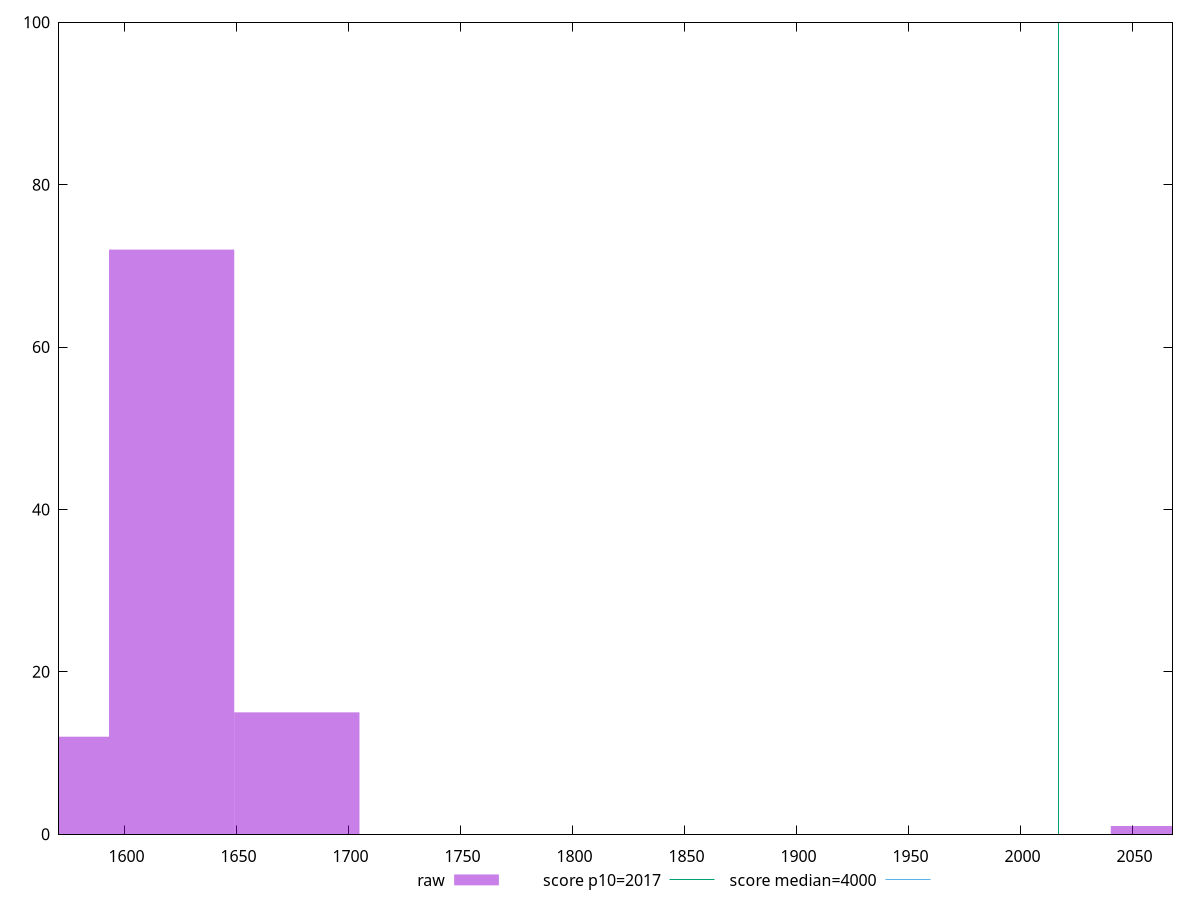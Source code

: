 reset

$raw <<EOF
2068.263167401323 1
1676.9701357308024 15
1621.0711312064423 72
1565.1721266820823 12
EOF

set key outside below
set boxwidth 55.89900452436008
set xrange [1570.7960000000007:2067.8520000000026]
set yrange [0:100]
set trange [0:100]
set style fill transparent solid 0.5 noborder

set parametric
set terminal svg size 640, 490 enhanced background rgb 'white'
set output "report_00018_2021-02-10T15-25-16.877Z/mainthread-work-breakdown/samples/pages+cached/raw/histogram.svg"

plot $raw title "raw" with boxes, \
     2017,t title "score p10=2017", \
     4000,t title "score median=4000"

reset
